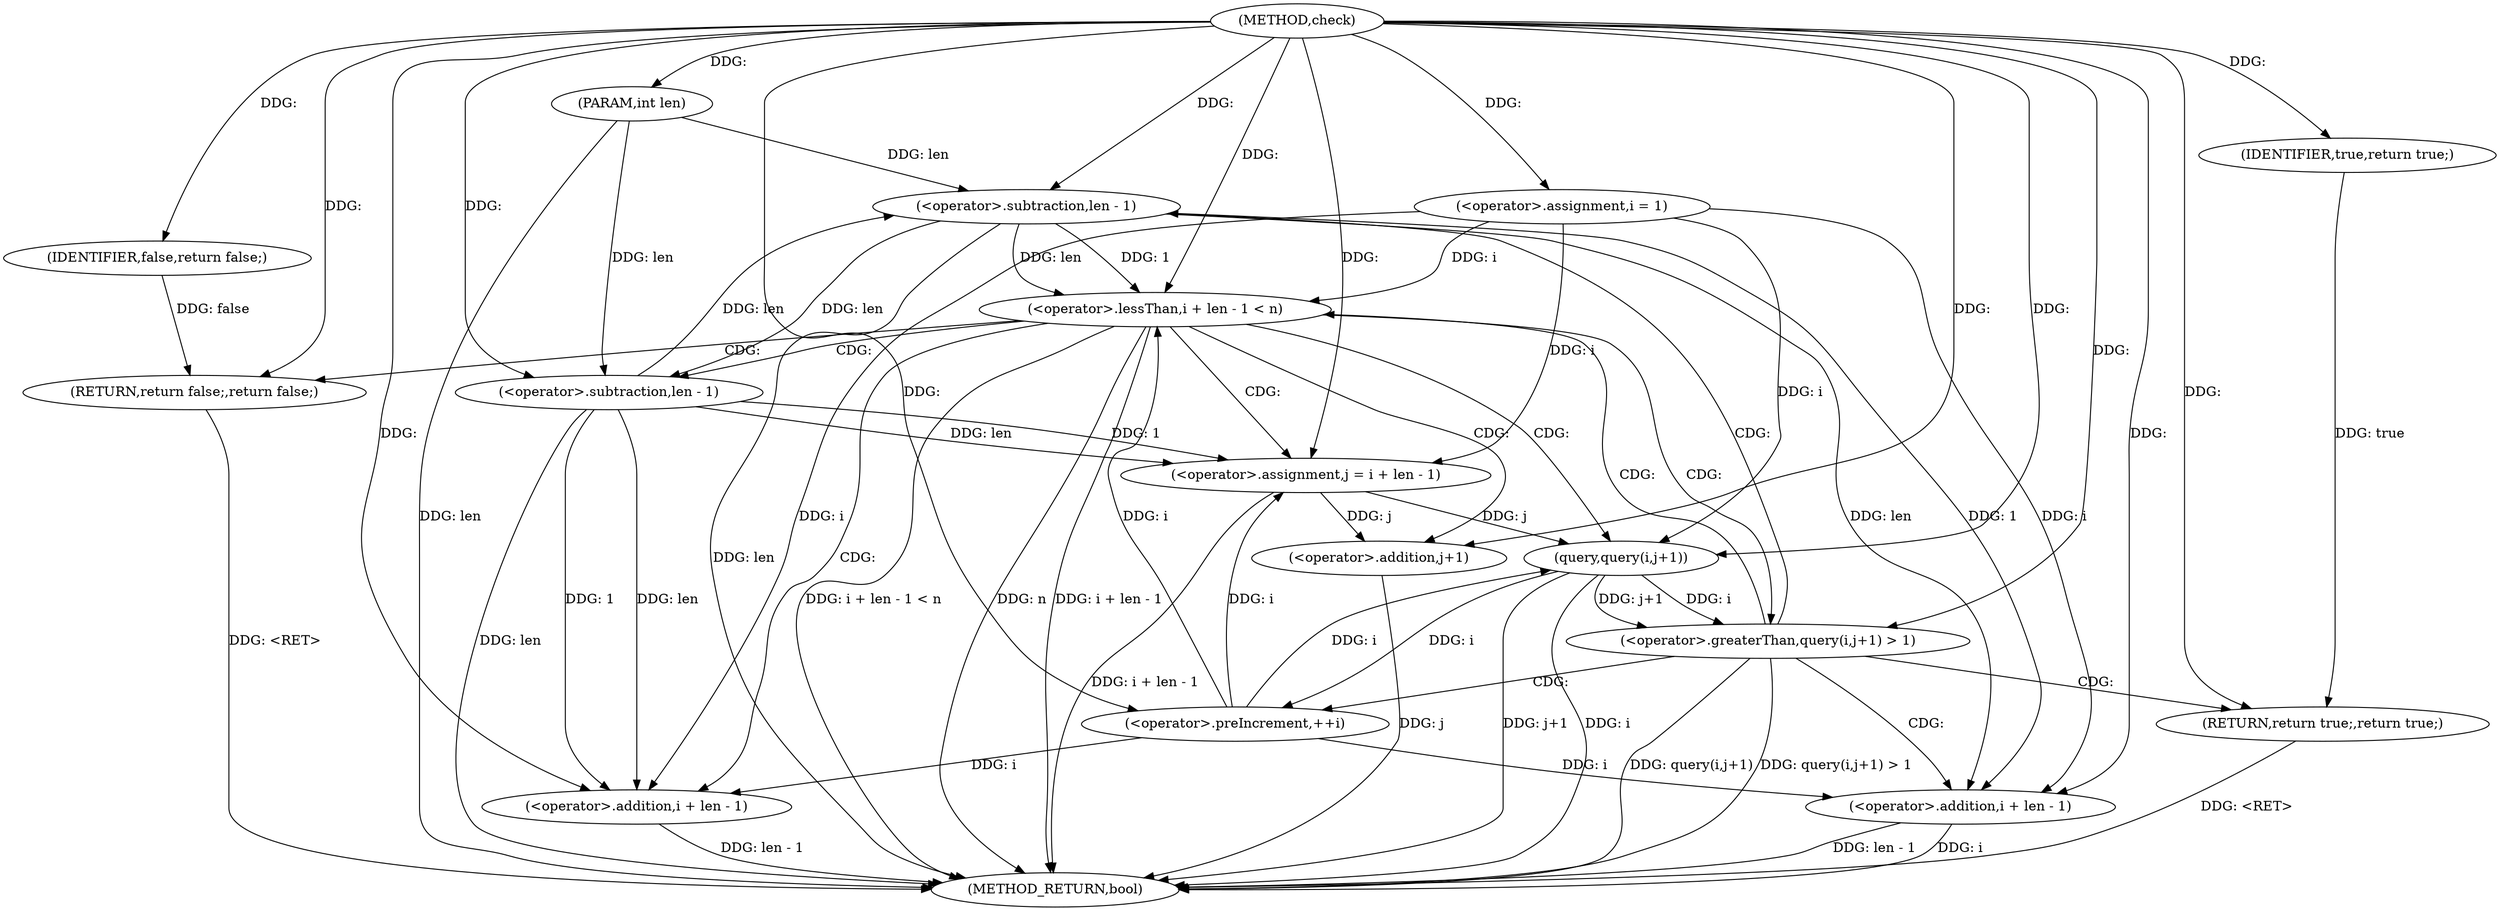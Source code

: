 digraph "check" {  
"1000233" [label = "(METHOD,check)" ]
"1000271" [label = "(METHOD_RETURN,bool)" ]
"1000234" [label = "(PARAM,int len)" ]
"1000269" [label = "(RETURN,return false;,return false;)" ]
"1000238" [label = "(<operator>.assignment,i = 1)" ]
"1000241" [label = "(<operator>.lessThan,i + len - 1 < n)" ]
"1000248" [label = "(<operator>.preIncrement,++i)" ]
"1000270" [label = "(IDENTIFIER,false,return false;)" ]
"1000252" [label = "(<operator>.assignment,j = i + len - 1)" ]
"1000242" [label = "(<operator>.addition,i + len - 1)" ]
"1000260" [label = "(<operator>.greaterThan,query(i,j+1) > 1)" ]
"1000267" [label = "(RETURN,return true;,return true;)" ]
"1000244" [label = "(<operator>.subtraction,len - 1)" ]
"1000254" [label = "(<operator>.addition,i + len - 1)" ]
"1000268" [label = "(IDENTIFIER,true,return true;)" ]
"1000256" [label = "(<operator>.subtraction,len - 1)" ]
"1000261" [label = "(query,query(i,j+1))" ]
"1000263" [label = "(<operator>.addition,j+1)" ]
  "1000234" -> "1000271"  [ label = "DDG: len"] 
  "1000242" -> "1000271"  [ label = "DDG: i"] 
  "1000244" -> "1000271"  [ label = "DDG: len"] 
  "1000242" -> "1000271"  [ label = "DDG: len - 1"] 
  "1000241" -> "1000271"  [ label = "DDG: i + len - 1"] 
  "1000241" -> "1000271"  [ label = "DDG: i + len - 1 < n"] 
  "1000256" -> "1000271"  [ label = "DDG: len"] 
  "1000254" -> "1000271"  [ label = "DDG: len - 1"] 
  "1000252" -> "1000271"  [ label = "DDG: i + len - 1"] 
  "1000261" -> "1000271"  [ label = "DDG: i"] 
  "1000263" -> "1000271"  [ label = "DDG: j"] 
  "1000261" -> "1000271"  [ label = "DDG: j+1"] 
  "1000260" -> "1000271"  [ label = "DDG: query(i,j+1)"] 
  "1000260" -> "1000271"  [ label = "DDG: query(i,j+1) > 1"] 
  "1000267" -> "1000271"  [ label = "DDG: <RET>"] 
  "1000269" -> "1000271"  [ label = "DDG: <RET>"] 
  "1000241" -> "1000271"  [ label = "DDG: n"] 
  "1000233" -> "1000234"  [ label = "DDG: "] 
  "1000270" -> "1000269"  [ label = "DDG: false"] 
  "1000233" -> "1000269"  [ label = "DDG: "] 
  "1000233" -> "1000238"  [ label = "DDG: "] 
  "1000233" -> "1000270"  [ label = "DDG: "] 
  "1000238" -> "1000241"  [ label = "DDG: i"] 
  "1000248" -> "1000241"  [ label = "DDG: i"] 
  "1000233" -> "1000241"  [ label = "DDG: "] 
  "1000244" -> "1000241"  [ label = "DDG: len"] 
  "1000244" -> "1000241"  [ label = "DDG: 1"] 
  "1000261" -> "1000248"  [ label = "DDG: i"] 
  "1000233" -> "1000248"  [ label = "DDG: "] 
  "1000256" -> "1000252"  [ label = "DDG: 1"] 
  "1000256" -> "1000252"  [ label = "DDG: len"] 
  "1000233" -> "1000252"  [ label = "DDG: "] 
  "1000238" -> "1000252"  [ label = "DDG: i"] 
  "1000248" -> "1000252"  [ label = "DDG: i"] 
  "1000238" -> "1000242"  [ label = "DDG: i"] 
  "1000248" -> "1000242"  [ label = "DDG: i"] 
  "1000233" -> "1000242"  [ label = "DDG: "] 
  "1000244" -> "1000242"  [ label = "DDG: len"] 
  "1000244" -> "1000242"  [ label = "DDG: 1"] 
  "1000268" -> "1000267"  [ label = "DDG: true"] 
  "1000233" -> "1000267"  [ label = "DDG: "] 
  "1000256" -> "1000244"  [ label = "DDG: len"] 
  "1000234" -> "1000244"  [ label = "DDG: len"] 
  "1000233" -> "1000244"  [ label = "DDG: "] 
  "1000233" -> "1000254"  [ label = "DDG: "] 
  "1000238" -> "1000254"  [ label = "DDG: i"] 
  "1000248" -> "1000254"  [ label = "DDG: i"] 
  "1000256" -> "1000254"  [ label = "DDG: 1"] 
  "1000256" -> "1000254"  [ label = "DDG: len"] 
  "1000261" -> "1000260"  [ label = "DDG: j+1"] 
  "1000261" -> "1000260"  [ label = "DDG: i"] 
  "1000233" -> "1000260"  [ label = "DDG: "] 
  "1000233" -> "1000268"  [ label = "DDG: "] 
  "1000244" -> "1000256"  [ label = "DDG: len"] 
  "1000234" -> "1000256"  [ label = "DDG: len"] 
  "1000233" -> "1000256"  [ label = "DDG: "] 
  "1000233" -> "1000261"  [ label = "DDG: "] 
  "1000238" -> "1000261"  [ label = "DDG: i"] 
  "1000248" -> "1000261"  [ label = "DDG: i"] 
  "1000252" -> "1000261"  [ label = "DDG: j"] 
  "1000252" -> "1000263"  [ label = "DDG: j"] 
  "1000233" -> "1000263"  [ label = "DDG: "] 
  "1000241" -> "1000269"  [ label = "CDG: "] 
  "1000241" -> "1000254"  [ label = "CDG: "] 
  "1000241" -> "1000261"  [ label = "CDG: "] 
  "1000241" -> "1000252"  [ label = "CDG: "] 
  "1000241" -> "1000260"  [ label = "CDG: "] 
  "1000241" -> "1000256"  [ label = "CDG: "] 
  "1000241" -> "1000263"  [ label = "CDG: "] 
  "1000260" -> "1000242"  [ label = "CDG: "] 
  "1000260" -> "1000267"  [ label = "CDG: "] 
  "1000260" -> "1000248"  [ label = "CDG: "] 
  "1000260" -> "1000241"  [ label = "CDG: "] 
  "1000260" -> "1000244"  [ label = "CDG: "] 
}
